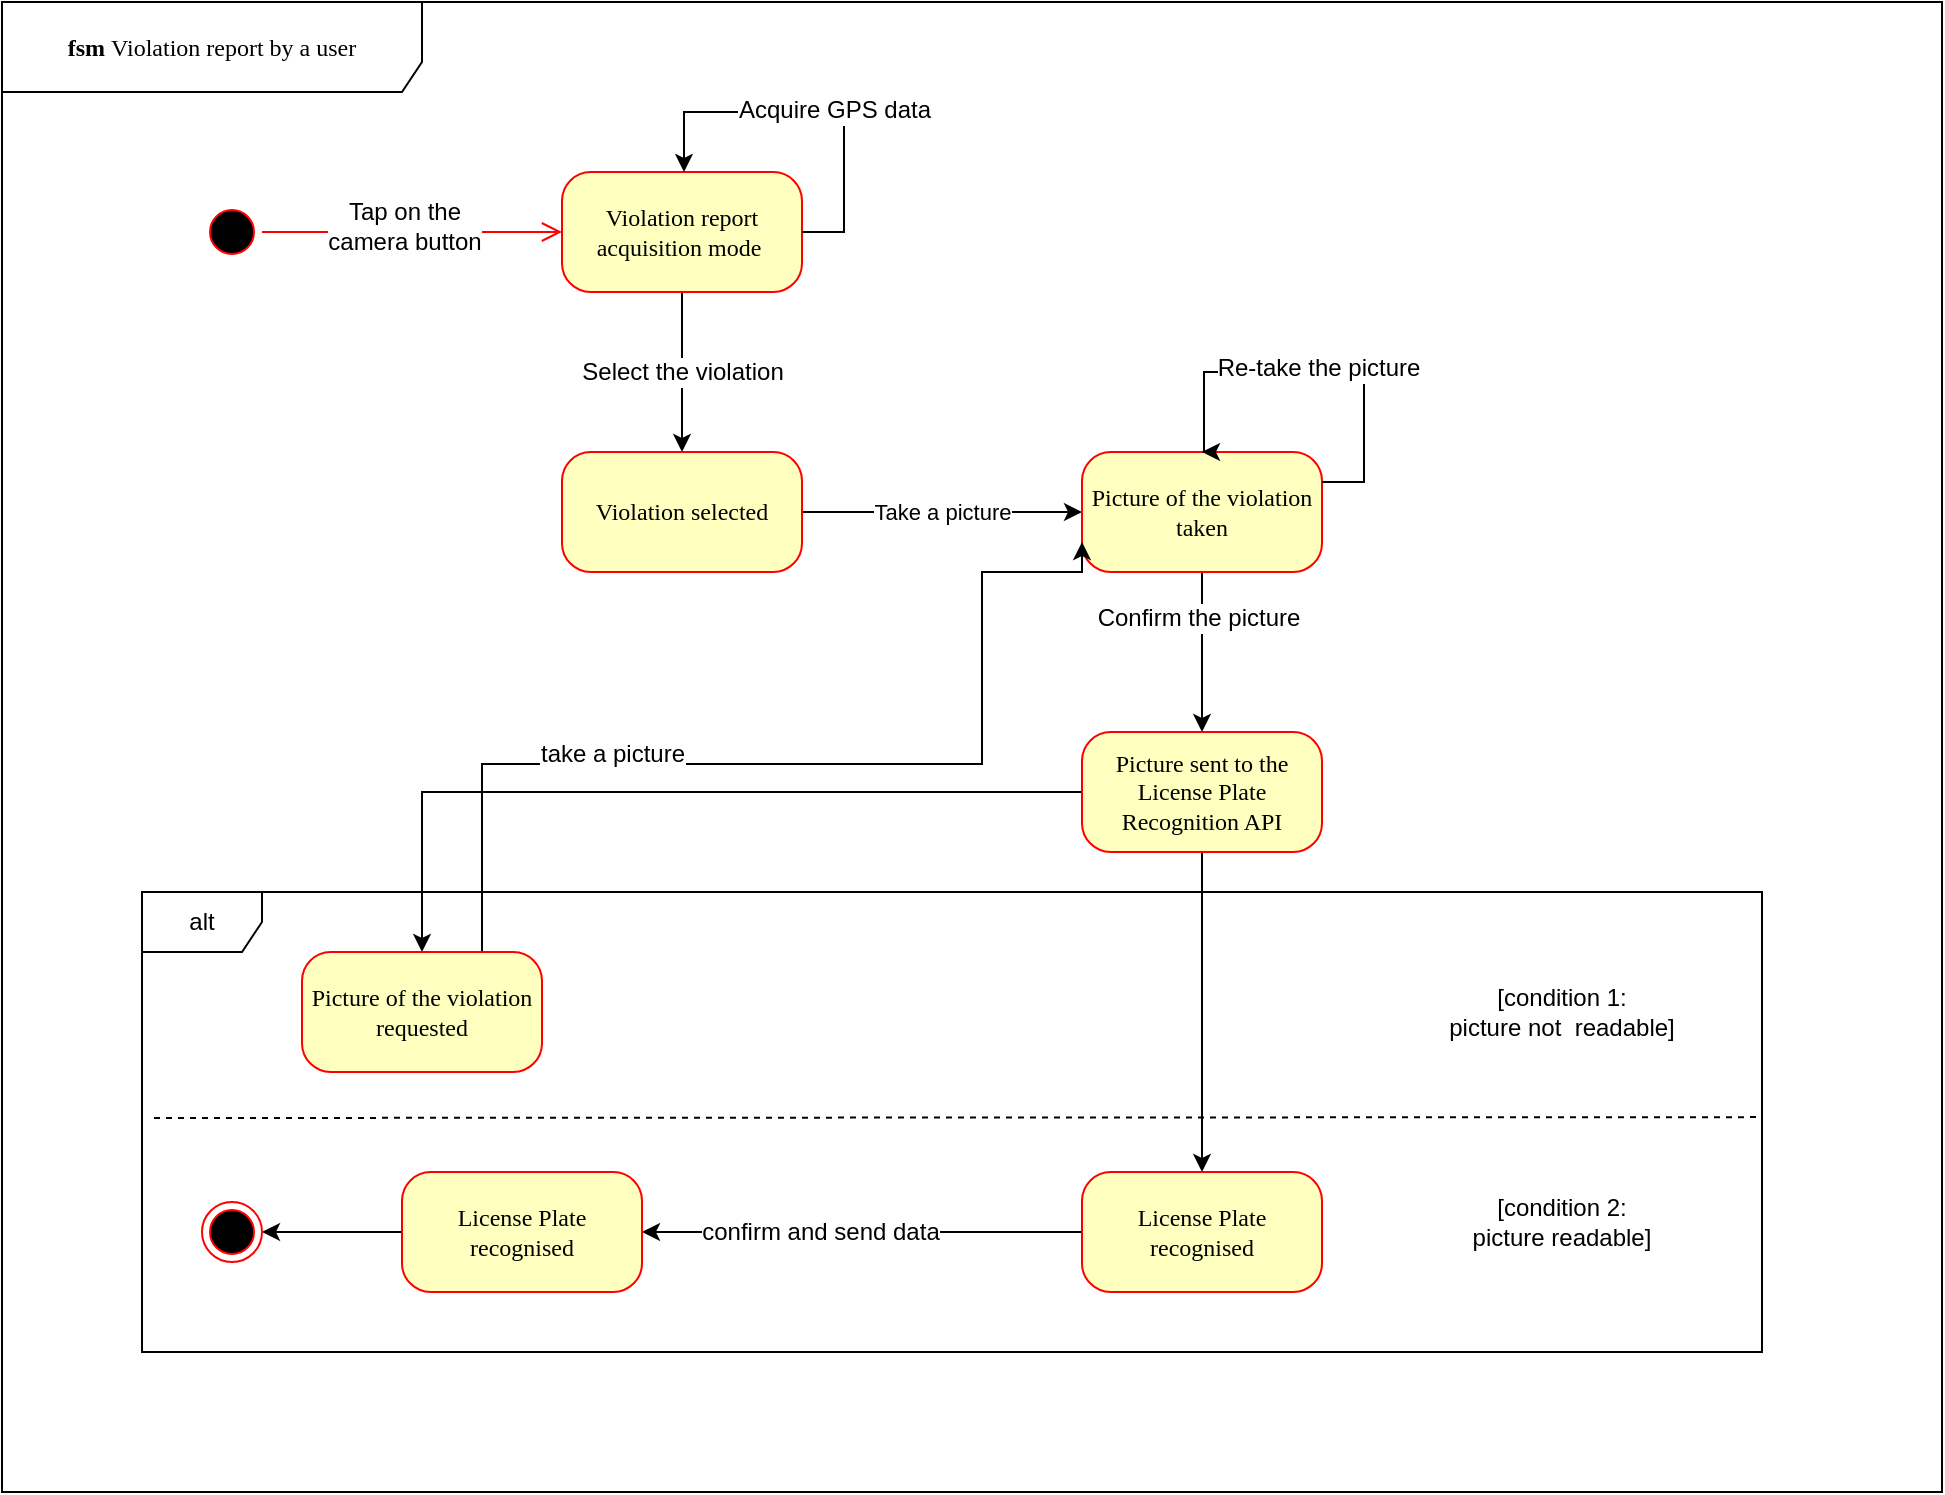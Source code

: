 <mxfile version="12.1.9" type="github" pages="1">
  <diagram name="Page-1" id="58cdce13-f638-feb5-8d6f-7d28b1aa9fa0">
    <mxGraphModel dx="1040" dy="1031" grid="1" gridSize="10" guides="1" tooltips="1" connect="1" arrows="1" fold="1" page="1" pageScale="1" pageWidth="1100" pageHeight="850" background="#ffffff" math="0" shadow="0">
      <root>
        <mxCell id="0"/>
        <mxCell id="1" parent="0"/>
        <mxCell id="j2eZt9Gs0FW0rEVfYFhb-21" value="alt" style="shape=umlFrame;whiteSpace=wrap;html=1;" vertex="1" parent="1">
          <mxGeometry x="100" y="480" width="810" height="230" as="geometry"/>
        </mxCell>
        <mxCell id="2a3bc250acf0617d-8" value="&lt;b&gt;fsm &lt;/b&gt;Violation report by a user" style="shape=umlFrame;whiteSpace=wrap;html=1;rounded=1;shadow=0;comic=0;labelBackgroundColor=none;strokeColor=#000000;strokeWidth=1;fillColor=#ffffff;fontFamily=Verdana;fontSize=12;fontColor=#000000;align=center;width=210;height=45;" parent="1" vertex="1">
          <mxGeometry x="30" y="35" width="970" height="745" as="geometry"/>
        </mxCell>
        <mxCell id="382b91b5511bd0f7-1" value="" style="ellipse;html=1;shape=startState;fillColor=#000000;strokeColor=#ff0000;rounded=1;shadow=0;comic=0;labelBackgroundColor=none;fontFamily=Verdana;fontSize=12;fontColor=#000000;align=center;direction=south;" parent="1" vertex="1">
          <mxGeometry x="130" y="135" width="30" height="30" as="geometry"/>
        </mxCell>
        <mxCell id="j2eZt9Gs0FW0rEVfYFhb-6" value="" style="edgeStyle=orthogonalEdgeStyle;rounded=0;orthogonalLoop=1;jettySize=auto;html=1;" edge="1" parent="1" source="382b91b5511bd0f7-6" target="j2eZt9Gs0FW0rEVfYFhb-5">
          <mxGeometry relative="1" as="geometry"/>
        </mxCell>
        <mxCell id="j2eZt9Gs0FW0rEVfYFhb-8" value="Select the violation" style="text;html=1;resizable=0;points=[];align=center;verticalAlign=middle;labelBackgroundColor=#ffffff;" vertex="1" connectable="0" parent="j2eZt9Gs0FW0rEVfYFhb-6">
          <mxGeometry x="-0.004" relative="1" as="geometry">
            <mxPoint as="offset"/>
          </mxGeometry>
        </mxCell>
        <mxCell id="382b91b5511bd0f7-6" value="Violation report acquisition mode&amp;nbsp;" style="rounded=1;whiteSpace=wrap;html=1;arcSize=24;fillColor=#ffffc0;strokeColor=#ff0000;shadow=0;comic=0;labelBackgroundColor=none;fontFamily=Verdana;fontSize=12;fontColor=#000000;align=center;" parent="1" vertex="1">
          <mxGeometry x="310" y="120" width="120" height="60" as="geometry"/>
        </mxCell>
        <mxCell id="j2eZt9Gs0FW0rEVfYFhb-10" value="Take a picture" style="edgeStyle=orthogonalEdgeStyle;rounded=0;orthogonalLoop=1;jettySize=auto;html=1;" edge="1" parent="1" source="j2eZt9Gs0FW0rEVfYFhb-5" target="j2eZt9Gs0FW0rEVfYFhb-9">
          <mxGeometry relative="1" as="geometry"/>
        </mxCell>
        <mxCell id="j2eZt9Gs0FW0rEVfYFhb-5" value="Violation selected" style="rounded=1;whiteSpace=wrap;html=1;arcSize=24;fillColor=#ffffc0;strokeColor=#ff0000;shadow=0;comic=0;labelBackgroundColor=none;fontFamily=Verdana;fontSize=12;fontColor=#000000;align=center;" vertex="1" parent="1">
          <mxGeometry x="310" y="260" width="120" height="60" as="geometry"/>
        </mxCell>
        <mxCell id="j2eZt9Gs0FW0rEVfYFhb-18" value="" style="edgeStyle=orthogonalEdgeStyle;rounded=0;orthogonalLoop=1;jettySize=auto;html=1;" edge="1" parent="1" source="j2eZt9Gs0FW0rEVfYFhb-9" target="j2eZt9Gs0FW0rEVfYFhb-17">
          <mxGeometry relative="1" as="geometry"/>
        </mxCell>
        <mxCell id="j2eZt9Gs0FW0rEVfYFhb-19" value="Confirm the picture" style="text;html=1;resizable=0;points=[];align=center;verticalAlign=middle;labelBackgroundColor=#ffffff;" vertex="1" connectable="0" parent="j2eZt9Gs0FW0rEVfYFhb-18">
          <mxGeometry x="-0.438" y="-2" relative="1" as="geometry">
            <mxPoint as="offset"/>
          </mxGeometry>
        </mxCell>
        <mxCell id="j2eZt9Gs0FW0rEVfYFhb-9" value="Picture of the violation taken" style="rounded=1;whiteSpace=wrap;html=1;arcSize=24;fillColor=#ffffc0;strokeColor=#ff0000;shadow=0;comic=0;labelBackgroundColor=none;fontFamily=Verdana;fontSize=12;fontColor=#000000;align=center;" vertex="1" parent="1">
          <mxGeometry x="570" y="260" width="120" height="60" as="geometry"/>
        </mxCell>
        <mxCell id="j2eZt9Gs0FW0rEVfYFhb-31" value="" style="edgeStyle=orthogonalEdgeStyle;rounded=0;orthogonalLoop=1;jettySize=auto;html=1;" edge="1" parent="1" source="j2eZt9Gs0FW0rEVfYFhb-17" target="j2eZt9Gs0FW0rEVfYFhb-30">
          <mxGeometry relative="1" as="geometry"/>
        </mxCell>
        <mxCell id="j2eZt9Gs0FW0rEVfYFhb-34" value="" style="edgeStyle=orthogonalEdgeStyle;rounded=0;orthogonalLoop=1;jettySize=auto;html=1;" edge="1" parent="1" source="j2eZt9Gs0FW0rEVfYFhb-17" target="j2eZt9Gs0FW0rEVfYFhb-33">
          <mxGeometry relative="1" as="geometry"/>
        </mxCell>
        <mxCell id="j2eZt9Gs0FW0rEVfYFhb-17" value="Picture sent to the License Plate Recognition API" style="rounded=1;whiteSpace=wrap;html=1;arcSize=24;fillColor=#ffffc0;strokeColor=#ff0000;shadow=0;comic=0;labelBackgroundColor=none;fontFamily=Verdana;fontSize=12;fontColor=#000000;align=center;" vertex="1" parent="1">
          <mxGeometry x="570" y="400" width="120" height="60" as="geometry"/>
        </mxCell>
        <mxCell id="j2eZt9Gs0FW0rEVfYFhb-41" value="" style="edgeStyle=orthogonalEdgeStyle;rounded=0;orthogonalLoop=1;jettySize=auto;html=1;" edge="1" parent="1" source="j2eZt9Gs0FW0rEVfYFhb-33" target="j2eZt9Gs0FW0rEVfYFhb-40">
          <mxGeometry relative="1" as="geometry"/>
        </mxCell>
        <mxCell id="j2eZt9Gs0FW0rEVfYFhb-43" value="confirm and send data" style="text;html=1;resizable=0;points=[];align=center;verticalAlign=middle;labelBackgroundColor=#ffffff;" vertex="1" connectable="0" parent="j2eZt9Gs0FW0rEVfYFhb-41">
          <mxGeometry x="0.183" relative="1" as="geometry">
            <mxPoint x="-1" as="offset"/>
          </mxGeometry>
        </mxCell>
        <mxCell id="j2eZt9Gs0FW0rEVfYFhb-33" value="License Plate recognised" style="rounded=1;whiteSpace=wrap;html=1;arcSize=24;fillColor=#ffffc0;strokeColor=#ff0000;shadow=0;comic=0;labelBackgroundColor=none;fontFamily=Verdana;fontSize=12;fontColor=#000000;align=center;" vertex="1" parent="1">
          <mxGeometry x="570" y="620" width="120" height="60" as="geometry"/>
        </mxCell>
        <mxCell id="j2eZt9Gs0FW0rEVfYFhb-44" style="edgeStyle=orthogonalEdgeStyle;rounded=0;orthogonalLoop=1;jettySize=auto;html=1;" edge="1" parent="1" source="j2eZt9Gs0FW0rEVfYFhb-40" target="j2eZt9Gs0FW0rEVfYFhb-42">
          <mxGeometry relative="1" as="geometry"/>
        </mxCell>
        <mxCell id="j2eZt9Gs0FW0rEVfYFhb-40" value="License Plate recognised" style="rounded=1;whiteSpace=wrap;html=1;arcSize=24;fillColor=#ffffc0;strokeColor=#ff0000;shadow=0;comic=0;labelBackgroundColor=none;fontFamily=Verdana;fontSize=12;fontColor=#000000;align=center;" vertex="1" parent="1">
          <mxGeometry x="230" y="620" width="120" height="60" as="geometry"/>
        </mxCell>
        <mxCell id="j2eZt9Gs0FW0rEVfYFhb-38" style="edgeStyle=orthogonalEdgeStyle;rounded=0;orthogonalLoop=1;jettySize=auto;html=1;exitX=0.75;exitY=0;exitDx=0;exitDy=0;entryX=0;entryY=0.75;entryDx=0;entryDy=0;" edge="1" parent="1" source="j2eZt9Gs0FW0rEVfYFhb-30" target="j2eZt9Gs0FW0rEVfYFhb-9">
          <mxGeometry relative="1" as="geometry">
            <Array as="points">
              <mxPoint x="271" y="416"/>
              <mxPoint x="520" y="416"/>
              <mxPoint x="520" y="320"/>
              <mxPoint x="571" y="320"/>
            </Array>
          </mxGeometry>
        </mxCell>
        <mxCell id="j2eZt9Gs0FW0rEVfYFhb-39" value="take a picture" style="text;html=1;resizable=0;points=[];align=center;verticalAlign=middle;labelBackgroundColor=#ffffff;" vertex="1" connectable="0" parent="j2eZt9Gs0FW0rEVfYFhb-38">
          <mxGeometry x="-0.625" y="-64" relative="1" as="geometry">
            <mxPoint x="64" y="-69" as="offset"/>
          </mxGeometry>
        </mxCell>
        <mxCell id="j2eZt9Gs0FW0rEVfYFhb-30" value="Picture of the violation requested" style="rounded=1;whiteSpace=wrap;html=1;arcSize=24;fillColor=#ffffc0;strokeColor=#ff0000;shadow=0;comic=0;labelBackgroundColor=none;fontFamily=Verdana;fontSize=12;fontColor=#000000;align=center;" vertex="1" parent="1">
          <mxGeometry x="180" y="510" width="120" height="60" as="geometry"/>
        </mxCell>
        <mxCell id="2a3bc250acf0617d-9" style="edgeStyle=orthogonalEdgeStyle;html=1;labelBackgroundColor=none;endArrow=open;endSize=8;strokeColor=#ff0000;fontFamily=Verdana;fontSize=12;align=left;" parent="1" source="382b91b5511bd0f7-1" target="382b91b5511bd0f7-6" edge="1">
          <mxGeometry relative="1" as="geometry"/>
        </mxCell>
        <mxCell id="j2eZt9Gs0FW0rEVfYFhb-2" value="Tap on the&lt;br&gt;camera button" style="text;html=1;resizable=0;points=[];align=center;verticalAlign=middle;labelBackgroundColor=#ffffff;" vertex="1" connectable="0" parent="2a3bc250acf0617d-9">
          <mxGeometry y="5" relative="1" as="geometry">
            <mxPoint x="-4" y="2" as="offset"/>
          </mxGeometry>
        </mxCell>
        <mxCell id="j2eZt9Gs0FW0rEVfYFhb-11" style="edgeStyle=orthogonalEdgeStyle;rounded=0;orthogonalLoop=1;jettySize=auto;html=1;exitX=1;exitY=0.5;exitDx=0;exitDy=0;" edge="1" parent="1" source="382b91b5511bd0f7-6" target="382b91b5511bd0f7-6">
          <mxGeometry relative="1" as="geometry">
            <Array as="points">
              <mxPoint x="451" y="150"/>
              <mxPoint x="451" y="90"/>
              <mxPoint x="371" y="90"/>
            </Array>
          </mxGeometry>
        </mxCell>
        <mxCell id="j2eZt9Gs0FW0rEVfYFhb-12" value="Acquire GPS data" style="text;html=1;resizable=0;points=[];align=center;verticalAlign=middle;labelBackgroundColor=#ffffff;" vertex="1" connectable="0" parent="j2eZt9Gs0FW0rEVfYFhb-11">
          <mxGeometry x="-0.099" y="-1" relative="1" as="geometry">
            <mxPoint as="offset"/>
          </mxGeometry>
        </mxCell>
        <mxCell id="j2eZt9Gs0FW0rEVfYFhb-15" style="edgeStyle=orthogonalEdgeStyle;rounded=0;orthogonalLoop=1;jettySize=auto;html=1;exitX=1;exitY=0.25;exitDx=0;exitDy=0;entryX=0.5;entryY=0;entryDx=0;entryDy=0;" edge="1" parent="1" source="j2eZt9Gs0FW0rEVfYFhb-9" target="j2eZt9Gs0FW0rEVfYFhb-9">
          <mxGeometry relative="1" as="geometry">
            <Array as="points">
              <mxPoint x="711" y="275"/>
              <mxPoint x="711" y="220"/>
              <mxPoint x="631" y="220"/>
            </Array>
          </mxGeometry>
        </mxCell>
        <mxCell id="j2eZt9Gs0FW0rEVfYFhb-16" value="Re-take the picture" style="text;html=1;resizable=0;points=[];align=center;verticalAlign=middle;labelBackgroundColor=#ffffff;" vertex="1" connectable="0" parent="j2eZt9Gs0FW0rEVfYFhb-15">
          <mxGeometry x="0.005" y="-2" relative="1" as="geometry">
            <mxPoint as="offset"/>
          </mxGeometry>
        </mxCell>
        <mxCell id="j2eZt9Gs0FW0rEVfYFhb-25" value="" style="endArrow=none;dashed=1;html=1;entryX=1.002;entryY=0.172;entryDx=0;entryDy=0;entryPerimeter=0;" edge="1" parent="1">
          <mxGeometry width="50" height="50" relative="1" as="geometry">
            <mxPoint x="106" y="593" as="sourcePoint"/>
            <mxPoint x="907.62" y="592.56" as="targetPoint"/>
          </mxGeometry>
        </mxCell>
        <mxCell id="j2eZt9Gs0FW0rEVfYFhb-35" value="[condition 1: &lt;br&gt;picture not &amp;nbsp;readable]" style="text;html=1;strokeColor=none;fillColor=none;align=center;verticalAlign=middle;whiteSpace=wrap;rounded=0;" vertex="1" parent="1">
          <mxGeometry x="740" y="515" width="140" height="50" as="geometry"/>
        </mxCell>
        <mxCell id="j2eZt9Gs0FW0rEVfYFhb-37" value="[condition 2: &lt;br&gt;picture readable]" style="text;html=1;strokeColor=none;fillColor=none;align=center;verticalAlign=middle;whiteSpace=wrap;rounded=0;" vertex="1" parent="1">
          <mxGeometry x="740" y="620" width="140" height="50" as="geometry"/>
        </mxCell>
        <mxCell id="j2eZt9Gs0FW0rEVfYFhb-42" value="" style="ellipse;html=1;shape=endState;fillColor=#000000;strokeColor=#ff0000;" vertex="1" parent="1">
          <mxGeometry x="130" y="635" width="30" height="30" as="geometry"/>
        </mxCell>
      </root>
    </mxGraphModel>
  </diagram>
</mxfile>
